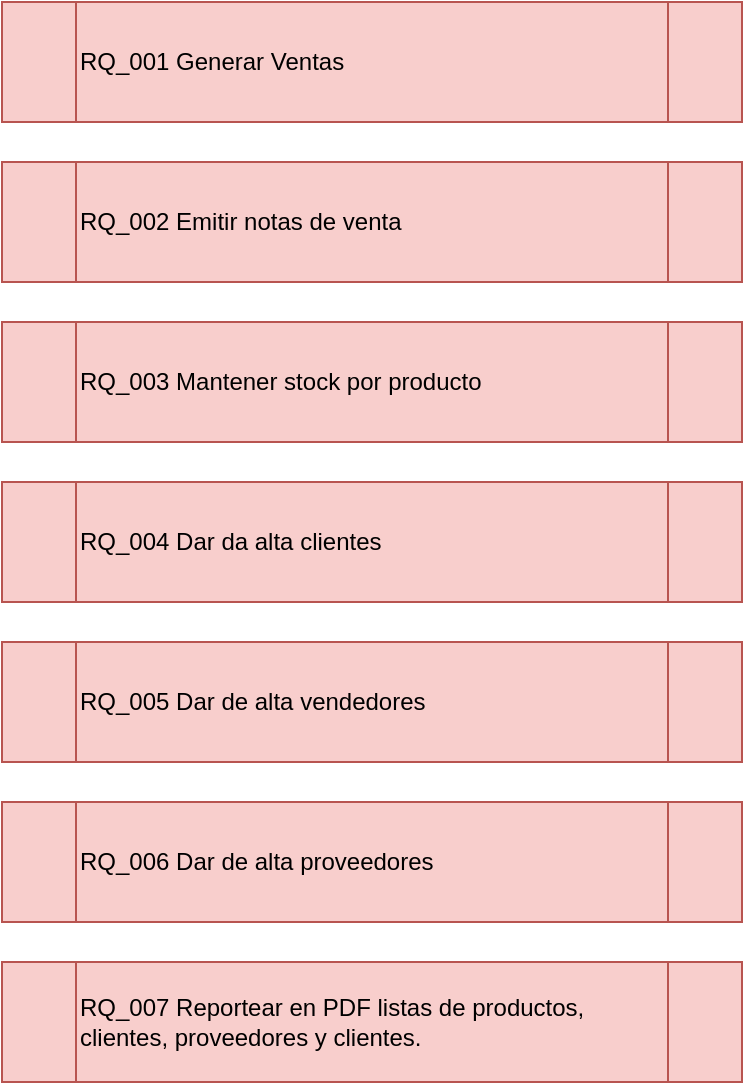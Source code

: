 <mxfile version="12.9.14" type="device"><diagram id="SfgRAHOgGv7S8mvEriHT" name="Page-1"><mxGraphModel dx="2246" dy="1560" grid="1" gridSize="10" guides="1" tooltips="1" connect="1" arrows="1" fold="1" page="1" pageScale="1" pageWidth="827" pageHeight="1169" math="0" shadow="0"><root><mxCell id="0"/><mxCell id="1" parent="0"/><mxCell id="lt7BAwBC6NCZBvQmkVl2-1" value="RQ_001 Generar Ventas" style="shape=process;whiteSpace=wrap;html=1;backgroundOutline=1;fillColor=#f8cecc;strokeColor=#b85450;align=left;textDirection=ltr;" vertex="1" parent="1"><mxGeometry x="229" y="100" width="370" height="60" as="geometry"/></mxCell><mxCell id="lt7BAwBC6NCZBvQmkVl2-2" value="RQ_002 Emitir notas de venta" style="shape=process;whiteSpace=wrap;html=1;backgroundOutline=1;fillColor=#f8cecc;strokeColor=#b85450;align=left;textDirection=ltr;" vertex="1" parent="1"><mxGeometry x="229" y="180" width="370" height="60" as="geometry"/></mxCell><mxCell id="lt7BAwBC6NCZBvQmkVl2-3" value="RQ_003 Mantener stock por producto" style="shape=process;whiteSpace=wrap;html=1;backgroundOutline=1;fillColor=#f8cecc;strokeColor=#b85450;align=left;textDirection=ltr;" vertex="1" parent="1"><mxGeometry x="229" y="260" width="370" height="60" as="geometry"/></mxCell><mxCell id="lt7BAwBC6NCZBvQmkVl2-4" value="RQ_004 Dar da alta clientes" style="shape=process;whiteSpace=wrap;html=1;backgroundOutline=1;fillColor=#f8cecc;strokeColor=#b85450;align=left;textDirection=ltr;" vertex="1" parent="1"><mxGeometry x="229" y="340" width="370" height="60" as="geometry"/></mxCell><mxCell id="lt7BAwBC6NCZBvQmkVl2-5" value="RQ_005 Dar de alta vendedores" style="shape=process;whiteSpace=wrap;html=1;backgroundOutline=1;fillColor=#f8cecc;strokeColor=#b85450;align=left;textDirection=ltr;" vertex="1" parent="1"><mxGeometry x="229" y="420" width="370" height="60" as="geometry"/></mxCell><mxCell id="lt7BAwBC6NCZBvQmkVl2-6" value="RQ_006 Dar de alta proveedores" style="shape=process;whiteSpace=wrap;html=1;backgroundOutline=1;fillColor=#f8cecc;strokeColor=#b85450;align=left;textDirection=ltr;" vertex="1" parent="1"><mxGeometry x="229" y="500" width="370" height="60" as="geometry"/></mxCell><mxCell id="lt7BAwBC6NCZBvQmkVl2-7" value="RQ_007 Reportear en PDF listas de productos, clientes, proveedores y clientes." style="shape=process;whiteSpace=wrap;html=1;backgroundOutline=1;fillColor=#f8cecc;strokeColor=#b85450;align=left;textDirection=ltr;" vertex="1" parent="1"><mxGeometry x="229" y="580" width="370" height="60" as="geometry"/></mxCell></root></mxGraphModel></diagram></mxfile>